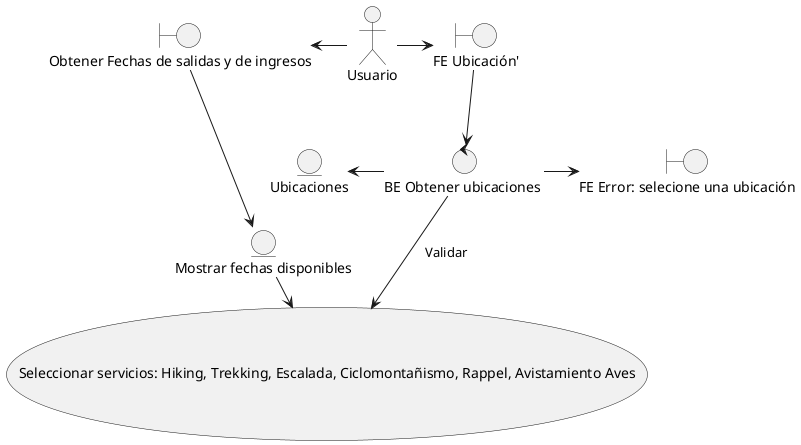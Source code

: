 @startuml

Usuario as usuario

/' boundary '/
boundary "FE Ubicación'" as Ubicacion
boundary "FE Error: selecione una ubicación" as errorUbicacion
boundary "Obtener Fechas de salidas y de ingresos" as obtenerFechas

/' control '/

control "BE Obtener ubicaciones " as obtenerUbicaciones

/' entity '/

entity "Ubicaciones" as ubicacionesRegistradas
entity "Mostrar fechas disponibles" as fechasDisponibles

/' Usecase '/
usecase (Seleccionar servicios: Hiking, Trekking, Escalada, Ciclomontañismo, Rappel, Avistamiento Aves) as seleccionarServicios


usuario -> Ubicacion
usuario -left-> obtenerFechas
obtenerFechas -down-> fechasDisponibles
fechasDisponibles -> seleccionarServicios
Ubicacion -down-> obtenerUbicaciones
obtenerUbicaciones -left-> ubicacionesRegistradas
obtenerUbicaciones -right-> errorUbicacion
obtenerUbicaciones -down-> seleccionarServicios: Validar
@enduml